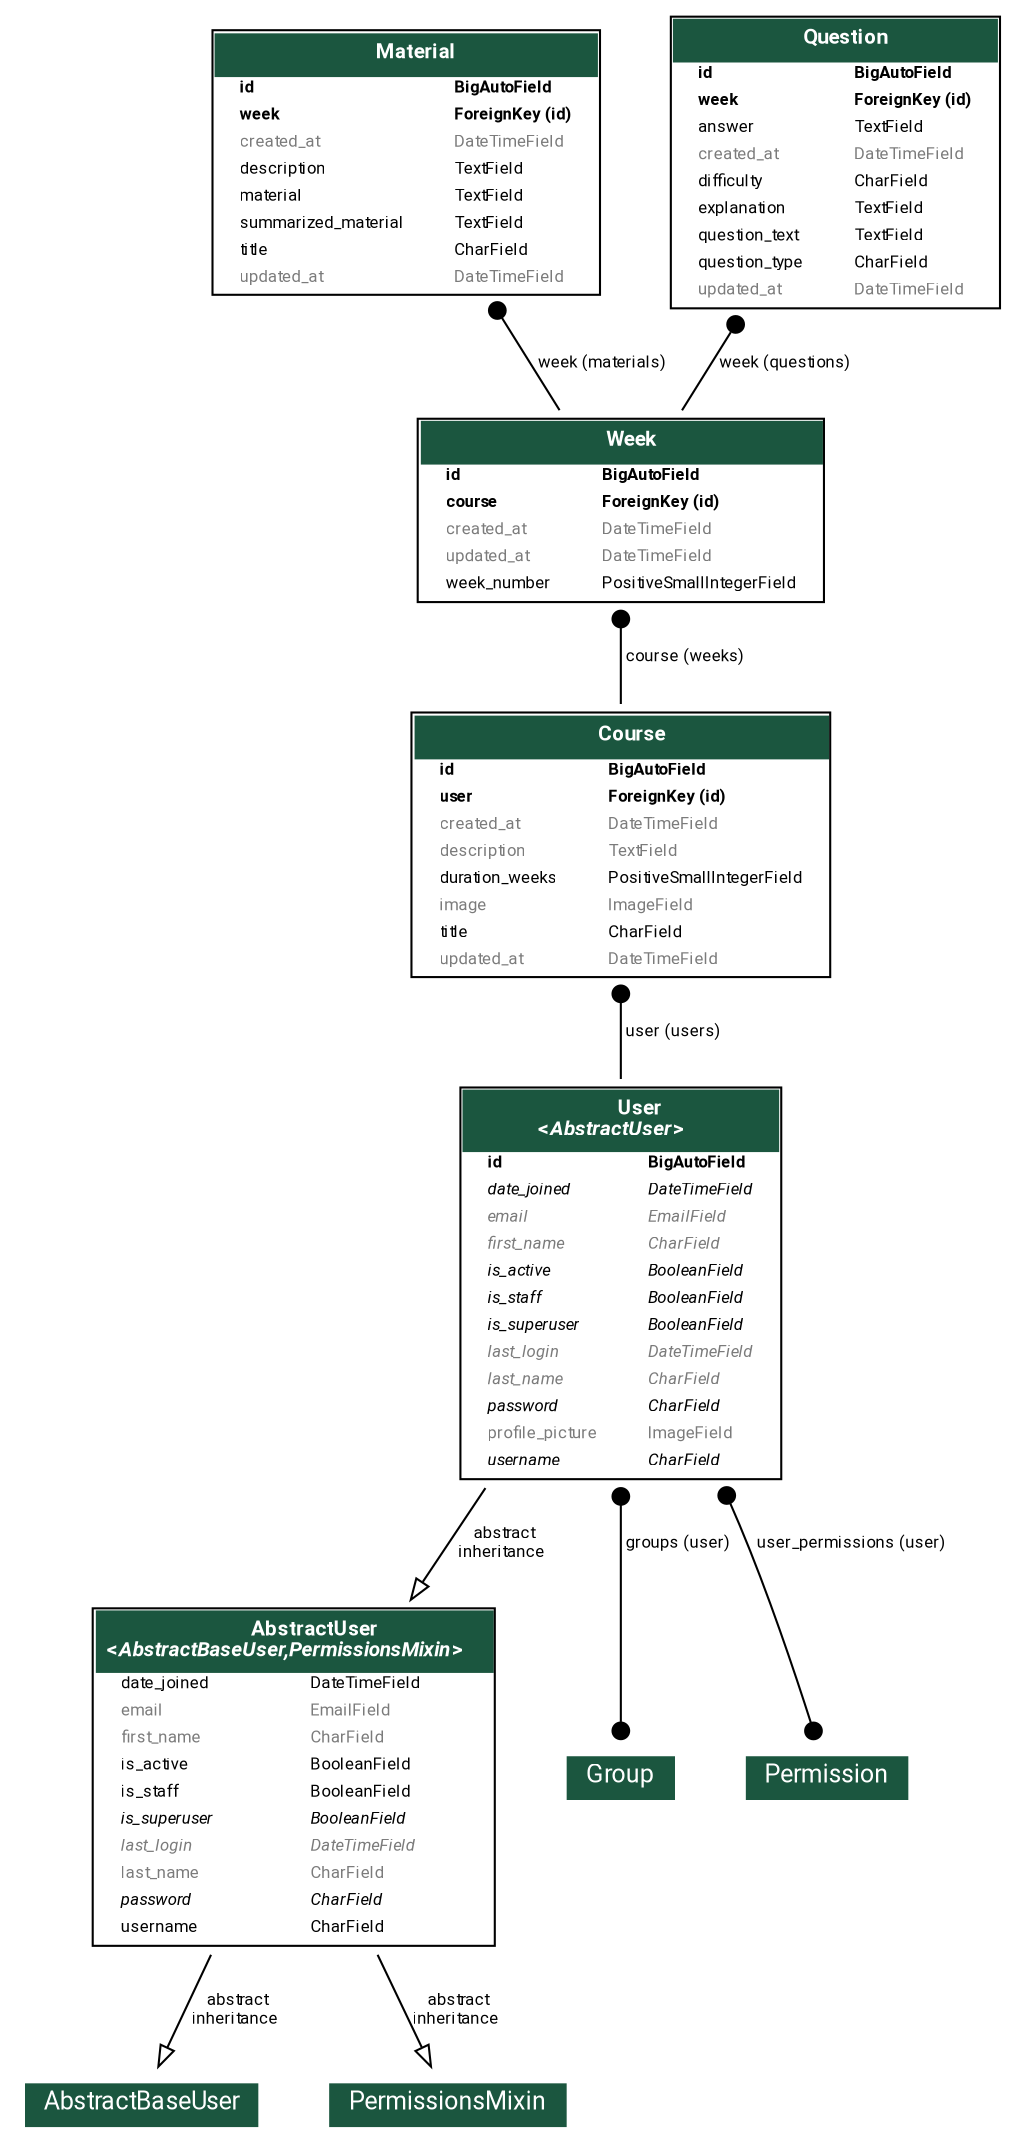 digraph model_graph {
  // Dotfile by Django-Extensions graph_models
  // Created: 2025-05-12 20:41
  // Cli Options: api

  fontname = "Roboto"
  fontsize = 8
  splines  = true
  rankdir = "TB"

  node [
    fontname = "Roboto"
    fontsize = 8
    shape = "plaintext"
  ]

  edge [
    fontname = "Roboto"
    fontsize = 8
  ]

  // Labels


  django_contrib_auth_models_AbstractUser [label=<
    <TABLE BGCOLOR="white" BORDER="1" CELLBORDER="0" CELLSPACING="0">
    <TR><TD COLSPAN="2" CELLPADDING="5" ALIGN="CENTER" BGCOLOR="#1b563f">
    <FONT FACE="Roboto" COLOR="white" POINT-SIZE="10"><B>
    AbstractUser<BR/>&lt;<FONT FACE="Roboto"><I>AbstractBaseUser,PermissionsMixin</I></FONT>&gt;
    </B></FONT></TD></TR>
  
  
    <TR><TD ALIGN="LEFT" BORDER="0">
    <FONT FACE="Roboto">date_joined</FONT>
    </TD><TD ALIGN="LEFT">
    <FONT FACE="Roboto">DateTimeField</FONT>
    </TD></TR>
  
  
  
    <TR><TD ALIGN="LEFT" BORDER="0">
    <FONT COLOR="#7B7B7B" FACE="Roboto">email</FONT>
    </TD><TD ALIGN="LEFT">
    <FONT COLOR="#7B7B7B" FACE="Roboto">EmailField</FONT>
    </TD></TR>
  
  
  
    <TR><TD ALIGN="LEFT" BORDER="0">
    <FONT COLOR="#7B7B7B" FACE="Roboto">first_name</FONT>
    </TD><TD ALIGN="LEFT">
    <FONT COLOR="#7B7B7B" FACE="Roboto">CharField</FONT>
    </TD></TR>
  
  
  
    <TR><TD ALIGN="LEFT" BORDER="0">
    <FONT FACE="Roboto">is_active</FONT>
    </TD><TD ALIGN="LEFT">
    <FONT FACE="Roboto">BooleanField</FONT>
    </TD></TR>
  
  
  
    <TR><TD ALIGN="LEFT" BORDER="0">
    <FONT FACE="Roboto">is_staff</FONT>
    </TD><TD ALIGN="LEFT">
    <FONT FACE="Roboto">BooleanField</FONT>
    </TD></TR>
  
  
  
    <TR><TD ALIGN="LEFT" BORDER="0">
    <FONT FACE="Roboto"><I>is_superuser</I></FONT>
    </TD><TD ALIGN="LEFT">
    <FONT FACE="Roboto"><I>BooleanField</I></FONT>
    </TD></TR>
  
  
  
    <TR><TD ALIGN="LEFT" BORDER="0">
    <FONT COLOR="#7B7B7B" FACE="Roboto"><I>last_login</I></FONT>
    </TD><TD ALIGN="LEFT">
    <FONT COLOR="#7B7B7B" FACE="Roboto"><I>DateTimeField</I></FONT>
    </TD></TR>
  
  
  
    <TR><TD ALIGN="LEFT" BORDER="0">
    <FONT COLOR="#7B7B7B" FACE="Roboto">last_name</FONT>
    </TD><TD ALIGN="LEFT">
    <FONT COLOR="#7B7B7B" FACE="Roboto">CharField</FONT>
    </TD></TR>
  
  
  
    <TR><TD ALIGN="LEFT" BORDER="0">
    <FONT FACE="Roboto"><I>password</I></FONT>
    </TD><TD ALIGN="LEFT">
    <FONT FACE="Roboto"><I>CharField</I></FONT>
    </TD></TR>
  
  
  
    <TR><TD ALIGN="LEFT" BORDER="0">
    <FONT FACE="Roboto">username</FONT>
    </TD><TD ALIGN="LEFT">
    <FONT FACE="Roboto">CharField</FONT>
    </TD></TR>
  
  
    </TABLE>
    >]

  api_models_User [label=<
    <TABLE BGCOLOR="white" BORDER="1" CELLBORDER="0" CELLSPACING="0">
    <TR><TD COLSPAN="2" CELLPADDING="5" ALIGN="CENTER" BGCOLOR="#1b563f">
    <FONT FACE="Roboto" COLOR="white" POINT-SIZE="10"><B>
    User<BR/>&lt;<FONT FACE="Roboto"><I>AbstractUser</I></FONT>&gt;
    </B></FONT></TD></TR>
  
  
    <TR><TD ALIGN="LEFT" BORDER="0">
    <FONT FACE="Roboto"><B>id</B></FONT>
    </TD><TD ALIGN="LEFT">
    <FONT FACE="Roboto"><B>BigAutoField</B></FONT>
    </TD></TR>
  
  
  
    <TR><TD ALIGN="LEFT" BORDER="0">
    <FONT FACE="Roboto"><I>date_joined</I></FONT>
    </TD><TD ALIGN="LEFT">
    <FONT FACE="Roboto"><I>DateTimeField</I></FONT>
    </TD></TR>
  
  
  
    <TR><TD ALIGN="LEFT" BORDER="0">
    <FONT COLOR="#7B7B7B" FACE="Roboto"><I>email</I></FONT>
    </TD><TD ALIGN="LEFT">
    <FONT COLOR="#7B7B7B" FACE="Roboto"><I>EmailField</I></FONT>
    </TD></TR>
  
  
  
    <TR><TD ALIGN="LEFT" BORDER="0">
    <FONT COLOR="#7B7B7B" FACE="Roboto"><I>first_name</I></FONT>
    </TD><TD ALIGN="LEFT">
    <FONT COLOR="#7B7B7B" FACE="Roboto"><I>CharField</I></FONT>
    </TD></TR>
  
  
  
    <TR><TD ALIGN="LEFT" BORDER="0">
    <FONT FACE="Roboto"><I>is_active</I></FONT>
    </TD><TD ALIGN="LEFT">
    <FONT FACE="Roboto"><I>BooleanField</I></FONT>
    </TD></TR>
  
  
  
    <TR><TD ALIGN="LEFT" BORDER="0">
    <FONT FACE="Roboto"><I>is_staff</I></FONT>
    </TD><TD ALIGN="LEFT">
    <FONT FACE="Roboto"><I>BooleanField</I></FONT>
    </TD></TR>
  
  
  
    <TR><TD ALIGN="LEFT" BORDER="0">
    <FONT FACE="Roboto"><I>is_superuser</I></FONT>
    </TD><TD ALIGN="LEFT">
    <FONT FACE="Roboto"><I>BooleanField</I></FONT>
    </TD></TR>
  
  
  
    <TR><TD ALIGN="LEFT" BORDER="0">
    <FONT COLOR="#7B7B7B" FACE="Roboto"><I>last_login</I></FONT>
    </TD><TD ALIGN="LEFT">
    <FONT COLOR="#7B7B7B" FACE="Roboto"><I>DateTimeField</I></FONT>
    </TD></TR>
  
  
  
    <TR><TD ALIGN="LEFT" BORDER="0">
    <FONT COLOR="#7B7B7B" FACE="Roboto"><I>last_name</I></FONT>
    </TD><TD ALIGN="LEFT">
    <FONT COLOR="#7B7B7B" FACE="Roboto"><I>CharField</I></FONT>
    </TD></TR>
  
  
  
    <TR><TD ALIGN="LEFT" BORDER="0">
    <FONT FACE="Roboto"><I>password</I></FONT>
    </TD><TD ALIGN="LEFT">
    <FONT FACE="Roboto"><I>CharField</I></FONT>
    </TD></TR>
  
  
  
    <TR><TD ALIGN="LEFT" BORDER="0">
    <FONT COLOR="#7B7B7B" FACE="Roboto">profile_picture</FONT>
    </TD><TD ALIGN="LEFT">
    <FONT COLOR="#7B7B7B" FACE="Roboto">ImageField</FONT>
    </TD></TR>
  
  
  
    <TR><TD ALIGN="LEFT" BORDER="0">
    <FONT FACE="Roboto"><I>username</I></FONT>
    </TD><TD ALIGN="LEFT">
    <FONT FACE="Roboto"><I>CharField</I></FONT>
    </TD></TR>
  
  
    </TABLE>
    >]

  api_models_Course [label=<
    <TABLE BGCOLOR="white" BORDER="1" CELLBORDER="0" CELLSPACING="0">
    <TR><TD COLSPAN="2" CELLPADDING="5" ALIGN="CENTER" BGCOLOR="#1b563f">
    <FONT FACE="Roboto" COLOR="white" POINT-SIZE="10"><B>
    Course
    </B></FONT></TD></TR>
  
  
    <TR><TD ALIGN="LEFT" BORDER="0">
    <FONT FACE="Roboto"><B>id</B></FONT>
    </TD><TD ALIGN="LEFT">
    <FONT FACE="Roboto"><B>BigAutoField</B></FONT>
    </TD></TR>
  
  
  
    <TR><TD ALIGN="LEFT" BORDER="0">
    <FONT FACE="Roboto"><B>user</B></FONT>
    </TD><TD ALIGN="LEFT">
    <FONT FACE="Roboto"><B>ForeignKey (id)</B></FONT>
    </TD></TR>
  
  
  
    <TR><TD ALIGN="LEFT" BORDER="0">
    <FONT COLOR="#7B7B7B" FACE="Roboto">created_at</FONT>
    </TD><TD ALIGN="LEFT">
    <FONT COLOR="#7B7B7B" FACE="Roboto">DateTimeField</FONT>
    </TD></TR>
  
  
  
    <TR><TD ALIGN="LEFT" BORDER="0">
    <FONT COLOR="#7B7B7B" FACE="Roboto">description</FONT>
    </TD><TD ALIGN="LEFT">
    <FONT COLOR="#7B7B7B" FACE="Roboto">TextField</FONT>
    </TD></TR>
  
  
  
    <TR><TD ALIGN="LEFT" BORDER="0">
    <FONT FACE="Roboto">duration_weeks</FONT>
    </TD><TD ALIGN="LEFT">
    <FONT FACE="Roboto">PositiveSmallIntegerField</FONT>
    </TD></TR>
  
  
  
    <TR><TD ALIGN="LEFT" BORDER="0">
    <FONT COLOR="#7B7B7B" FACE="Roboto">image</FONT>
    </TD><TD ALIGN="LEFT">
    <FONT COLOR="#7B7B7B" FACE="Roboto">ImageField</FONT>
    </TD></TR>
  
  
  
    <TR><TD ALIGN="LEFT" BORDER="0">
    <FONT FACE="Roboto">title</FONT>
    </TD><TD ALIGN="LEFT">
    <FONT FACE="Roboto">CharField</FONT>
    </TD></TR>
  
  
  
    <TR><TD ALIGN="LEFT" BORDER="0">
    <FONT COLOR="#7B7B7B" FACE="Roboto">updated_at</FONT>
    </TD><TD ALIGN="LEFT">
    <FONT COLOR="#7B7B7B" FACE="Roboto">DateTimeField</FONT>
    </TD></TR>
  
  
    </TABLE>
    >]

  api_models_Week [label=<
    <TABLE BGCOLOR="white" BORDER="1" CELLBORDER="0" CELLSPACING="0">
    <TR><TD COLSPAN="2" CELLPADDING="5" ALIGN="CENTER" BGCOLOR="#1b563f">
    <FONT FACE="Roboto" COLOR="white" POINT-SIZE="10"><B>
    Week
    </B></FONT></TD></TR>
  
  
    <TR><TD ALIGN="LEFT" BORDER="0">
    <FONT FACE="Roboto"><B>id</B></FONT>
    </TD><TD ALIGN="LEFT">
    <FONT FACE="Roboto"><B>BigAutoField</B></FONT>
    </TD></TR>
  
  
  
    <TR><TD ALIGN="LEFT" BORDER="0">
    <FONT FACE="Roboto"><B>course</B></FONT>
    </TD><TD ALIGN="LEFT">
    <FONT FACE="Roboto"><B>ForeignKey (id)</B></FONT>
    </TD></TR>
  
  
  
    <TR><TD ALIGN="LEFT" BORDER="0">
    <FONT COLOR="#7B7B7B" FACE="Roboto">created_at</FONT>
    </TD><TD ALIGN="LEFT">
    <FONT COLOR="#7B7B7B" FACE="Roboto">DateTimeField</FONT>
    </TD></TR>
  
  
  
    <TR><TD ALIGN="LEFT" BORDER="0">
    <FONT COLOR="#7B7B7B" FACE="Roboto">updated_at</FONT>
    </TD><TD ALIGN="LEFT">
    <FONT COLOR="#7B7B7B" FACE="Roboto">DateTimeField</FONT>
    </TD></TR>
  
  
  
    <TR><TD ALIGN="LEFT" BORDER="0">
    <FONT FACE="Roboto">week_number</FONT>
    </TD><TD ALIGN="LEFT">
    <FONT FACE="Roboto">PositiveSmallIntegerField</FONT>
    </TD></TR>
  
  
    </TABLE>
    >]

  api_models_Material [label=<
    <TABLE BGCOLOR="white" BORDER="1" CELLBORDER="0" CELLSPACING="0">
    <TR><TD COLSPAN="2" CELLPADDING="5" ALIGN="CENTER" BGCOLOR="#1b563f">
    <FONT FACE="Roboto" COLOR="white" POINT-SIZE="10"><B>
    Material
    </B></FONT></TD></TR>
  
  
    <TR><TD ALIGN="LEFT" BORDER="0">
    <FONT FACE="Roboto"><B>id</B></FONT>
    </TD><TD ALIGN="LEFT">
    <FONT FACE="Roboto"><B>BigAutoField</B></FONT>
    </TD></TR>
  
  
  
    <TR><TD ALIGN="LEFT" BORDER="0">
    <FONT FACE="Roboto"><B>week</B></FONT>
    </TD><TD ALIGN="LEFT">
    <FONT FACE="Roboto"><B>ForeignKey (id)</B></FONT>
    </TD></TR>
  
  
  
    <TR><TD ALIGN="LEFT" BORDER="0">
    <FONT COLOR="#7B7B7B" FACE="Roboto">created_at</FONT>
    </TD><TD ALIGN="LEFT">
    <FONT COLOR="#7B7B7B" FACE="Roboto">DateTimeField</FONT>
    </TD></TR>
  
  
  
    <TR><TD ALIGN="LEFT" BORDER="0">
    <FONT FACE="Roboto">description</FONT>
    </TD><TD ALIGN="LEFT">
    <FONT FACE="Roboto">TextField</FONT>
    </TD></TR>
  
  
  
    <TR><TD ALIGN="LEFT" BORDER="0">
    <FONT FACE="Roboto">material</FONT>
    </TD><TD ALIGN="LEFT">
    <FONT FACE="Roboto">TextField</FONT>
    </TD></TR>
  
  
  
    <TR><TD ALIGN="LEFT" BORDER="0">
    <FONT FACE="Roboto">summarized_material</FONT>
    </TD><TD ALIGN="LEFT">
    <FONT FACE="Roboto">TextField</FONT>
    </TD></TR>
  
  
  
    <TR><TD ALIGN="LEFT" BORDER="0">
    <FONT FACE="Roboto">title</FONT>
    </TD><TD ALIGN="LEFT">
    <FONT FACE="Roboto">CharField</FONT>
    </TD></TR>
  
  
  
    <TR><TD ALIGN="LEFT" BORDER="0">
    <FONT COLOR="#7B7B7B" FACE="Roboto">updated_at</FONT>
    </TD><TD ALIGN="LEFT">
    <FONT COLOR="#7B7B7B" FACE="Roboto">DateTimeField</FONT>
    </TD></TR>
  
  
    </TABLE>
    >]

  api_models_Question [label=<
    <TABLE BGCOLOR="white" BORDER="1" CELLBORDER="0" CELLSPACING="0">
    <TR><TD COLSPAN="2" CELLPADDING="5" ALIGN="CENTER" BGCOLOR="#1b563f">
    <FONT FACE="Roboto" COLOR="white" POINT-SIZE="10"><B>
    Question
    </B></FONT></TD></TR>
  
  
    <TR><TD ALIGN="LEFT" BORDER="0">
    <FONT FACE="Roboto"><B>id</B></FONT>
    </TD><TD ALIGN="LEFT">
    <FONT FACE="Roboto"><B>BigAutoField</B></FONT>
    </TD></TR>
  
  
  
    <TR><TD ALIGN="LEFT" BORDER="0">
    <FONT FACE="Roboto"><B>week</B></FONT>
    </TD><TD ALIGN="LEFT">
    <FONT FACE="Roboto"><B>ForeignKey (id)</B></FONT>
    </TD></TR>
  
  
  
    <TR><TD ALIGN="LEFT" BORDER="0">
    <FONT FACE="Roboto">answer</FONT>
    </TD><TD ALIGN="LEFT">
    <FONT FACE="Roboto">TextField</FONT>
    </TD></TR>
  
  
  
    <TR><TD ALIGN="LEFT" BORDER="0">
    <FONT COLOR="#7B7B7B" FACE="Roboto">created_at</FONT>
    </TD><TD ALIGN="LEFT">
    <FONT COLOR="#7B7B7B" FACE="Roboto">DateTimeField</FONT>
    </TD></TR>
  
  
  
    <TR><TD ALIGN="LEFT" BORDER="0">
    <FONT FACE="Roboto">difficulty</FONT>
    </TD><TD ALIGN="LEFT">
    <FONT FACE="Roboto">CharField</FONT>
    </TD></TR>
  
  
  
    <TR><TD ALIGN="LEFT" BORDER="0">
    <FONT FACE="Roboto">explanation</FONT>
    </TD><TD ALIGN="LEFT">
    <FONT FACE="Roboto">TextField</FONT>
    </TD></TR>
  
  
  
    <TR><TD ALIGN="LEFT" BORDER="0">
    <FONT FACE="Roboto">question_text</FONT>
    </TD><TD ALIGN="LEFT">
    <FONT FACE="Roboto">TextField</FONT>
    </TD></TR>
  
  
  
    <TR><TD ALIGN="LEFT" BORDER="0">
    <FONT FACE="Roboto">question_type</FONT>
    </TD><TD ALIGN="LEFT">
    <FONT FACE="Roboto">CharField</FONT>
    </TD></TR>
  
  
  
    <TR><TD ALIGN="LEFT" BORDER="0">
    <FONT COLOR="#7B7B7B" FACE="Roboto">updated_at</FONT>
    </TD><TD ALIGN="LEFT">
    <FONT COLOR="#7B7B7B" FACE="Roboto">DateTimeField</FONT>
    </TD></TR>
  
  
    </TABLE>
    >]




  // Relations
  django_contrib_auth_base_user_AbstractBaseUser [label=<
  <TABLE BGCOLOR="white" BORDER="0" CELLBORDER="0" CELLSPACING="0">
  <TR><TD COLSPAN="2" CELLPADDING="4" ALIGN="CENTER" BGCOLOR="#1b563f">
  <FONT FACE="Roboto" POINT-SIZE="12" COLOR="white">AbstractBaseUser</FONT>
  </TD></TR>
  </TABLE>
  >]
  django_contrib_auth_models_AbstractUser -> django_contrib_auth_base_user_AbstractBaseUser
  [label=" abstract\ninheritance"] [arrowhead=empty, arrowtail=none, dir=both];
  django_contrib_auth_models_PermissionsMixin [label=<
  <TABLE BGCOLOR="white" BORDER="0" CELLBORDER="0" CELLSPACING="0">
  <TR><TD COLSPAN="2" CELLPADDING="4" ALIGN="CENTER" BGCOLOR="#1b563f">
  <FONT FACE="Roboto" POINT-SIZE="12" COLOR="white">PermissionsMixin</FONT>
  </TD></TR>
  </TABLE>
  >]
  django_contrib_auth_models_AbstractUser -> django_contrib_auth_models_PermissionsMixin
  [label=" abstract\ninheritance"] [arrowhead=empty, arrowtail=none, dir=both];
  django_contrib_auth_models_Group [label=<
  <TABLE BGCOLOR="white" BORDER="0" CELLBORDER="0" CELLSPACING="0">
  <TR><TD COLSPAN="2" CELLPADDING="4" ALIGN="CENTER" BGCOLOR="#1b563f">
  <FONT FACE="Roboto" POINT-SIZE="12" COLOR="white">Group</FONT>
  </TD></TR>
  </TABLE>
  >]
  api_models_User -> django_contrib_auth_models_Group
  [label=" groups (user)"] [arrowhead=dot arrowtail=dot, dir=both];
  django_contrib_auth_models_Permission [label=<
  <TABLE BGCOLOR="white" BORDER="0" CELLBORDER="0" CELLSPACING="0">
  <TR><TD COLSPAN="2" CELLPADDING="4" ALIGN="CENTER" BGCOLOR="#1b563f">
  <FONT FACE="Roboto" POINT-SIZE="12" COLOR="white">Permission</FONT>
  </TD></TR>
  </TABLE>
  >]
  api_models_User -> django_contrib_auth_models_Permission
  [label=" user_permissions (user)"] [arrowhead=dot arrowtail=dot, dir=both];

  api_models_User -> django_contrib_auth_models_AbstractUser
  [label=" abstract\ninheritance"] [arrowhead=empty, arrowtail=none, dir=both];

  api_models_Course -> api_models_User
  [label=" user (users)"] [arrowhead=none, arrowtail=dot, dir=both];

  api_models_Week -> api_models_Course
  [label=" course (weeks)"] [arrowhead=none, arrowtail=dot, dir=both];

  api_models_Material -> api_models_Week
  [label=" week (materials)"] [arrowhead=none, arrowtail=dot, dir=both];

  api_models_Question -> api_models_Week
  [label=" week (questions)"] [arrowhead=none, arrowtail=dot, dir=both];


}
